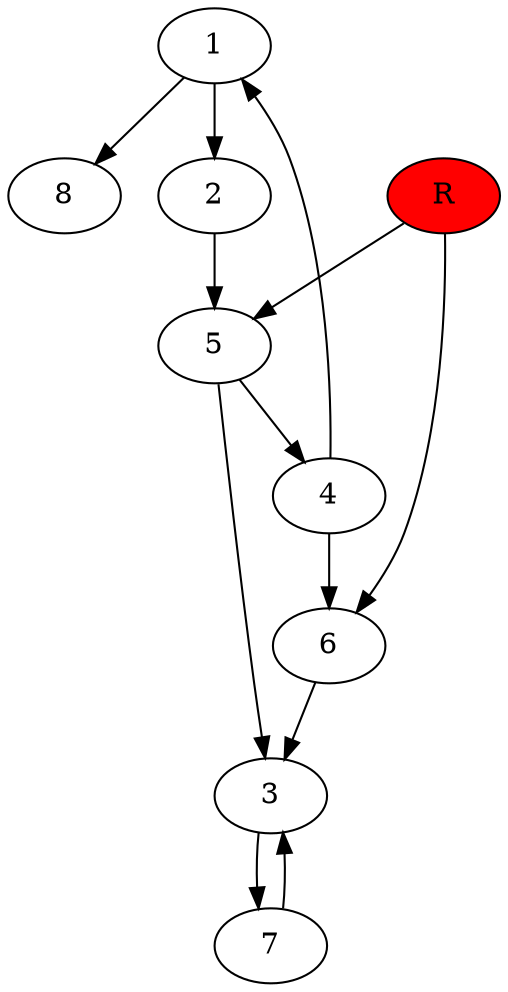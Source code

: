 digraph prb61349 {
	1
	2
	3
	4
	5
	6
	7
	8
	R [fillcolor="#ff0000" style=filled]
	1 -> 2
	1 -> 8
	2 -> 5
	3 -> 7
	4 -> 1
	4 -> 6
	5 -> 3
	5 -> 4
	6 -> 3
	7 -> 3
	R -> 5
	R -> 6
}
